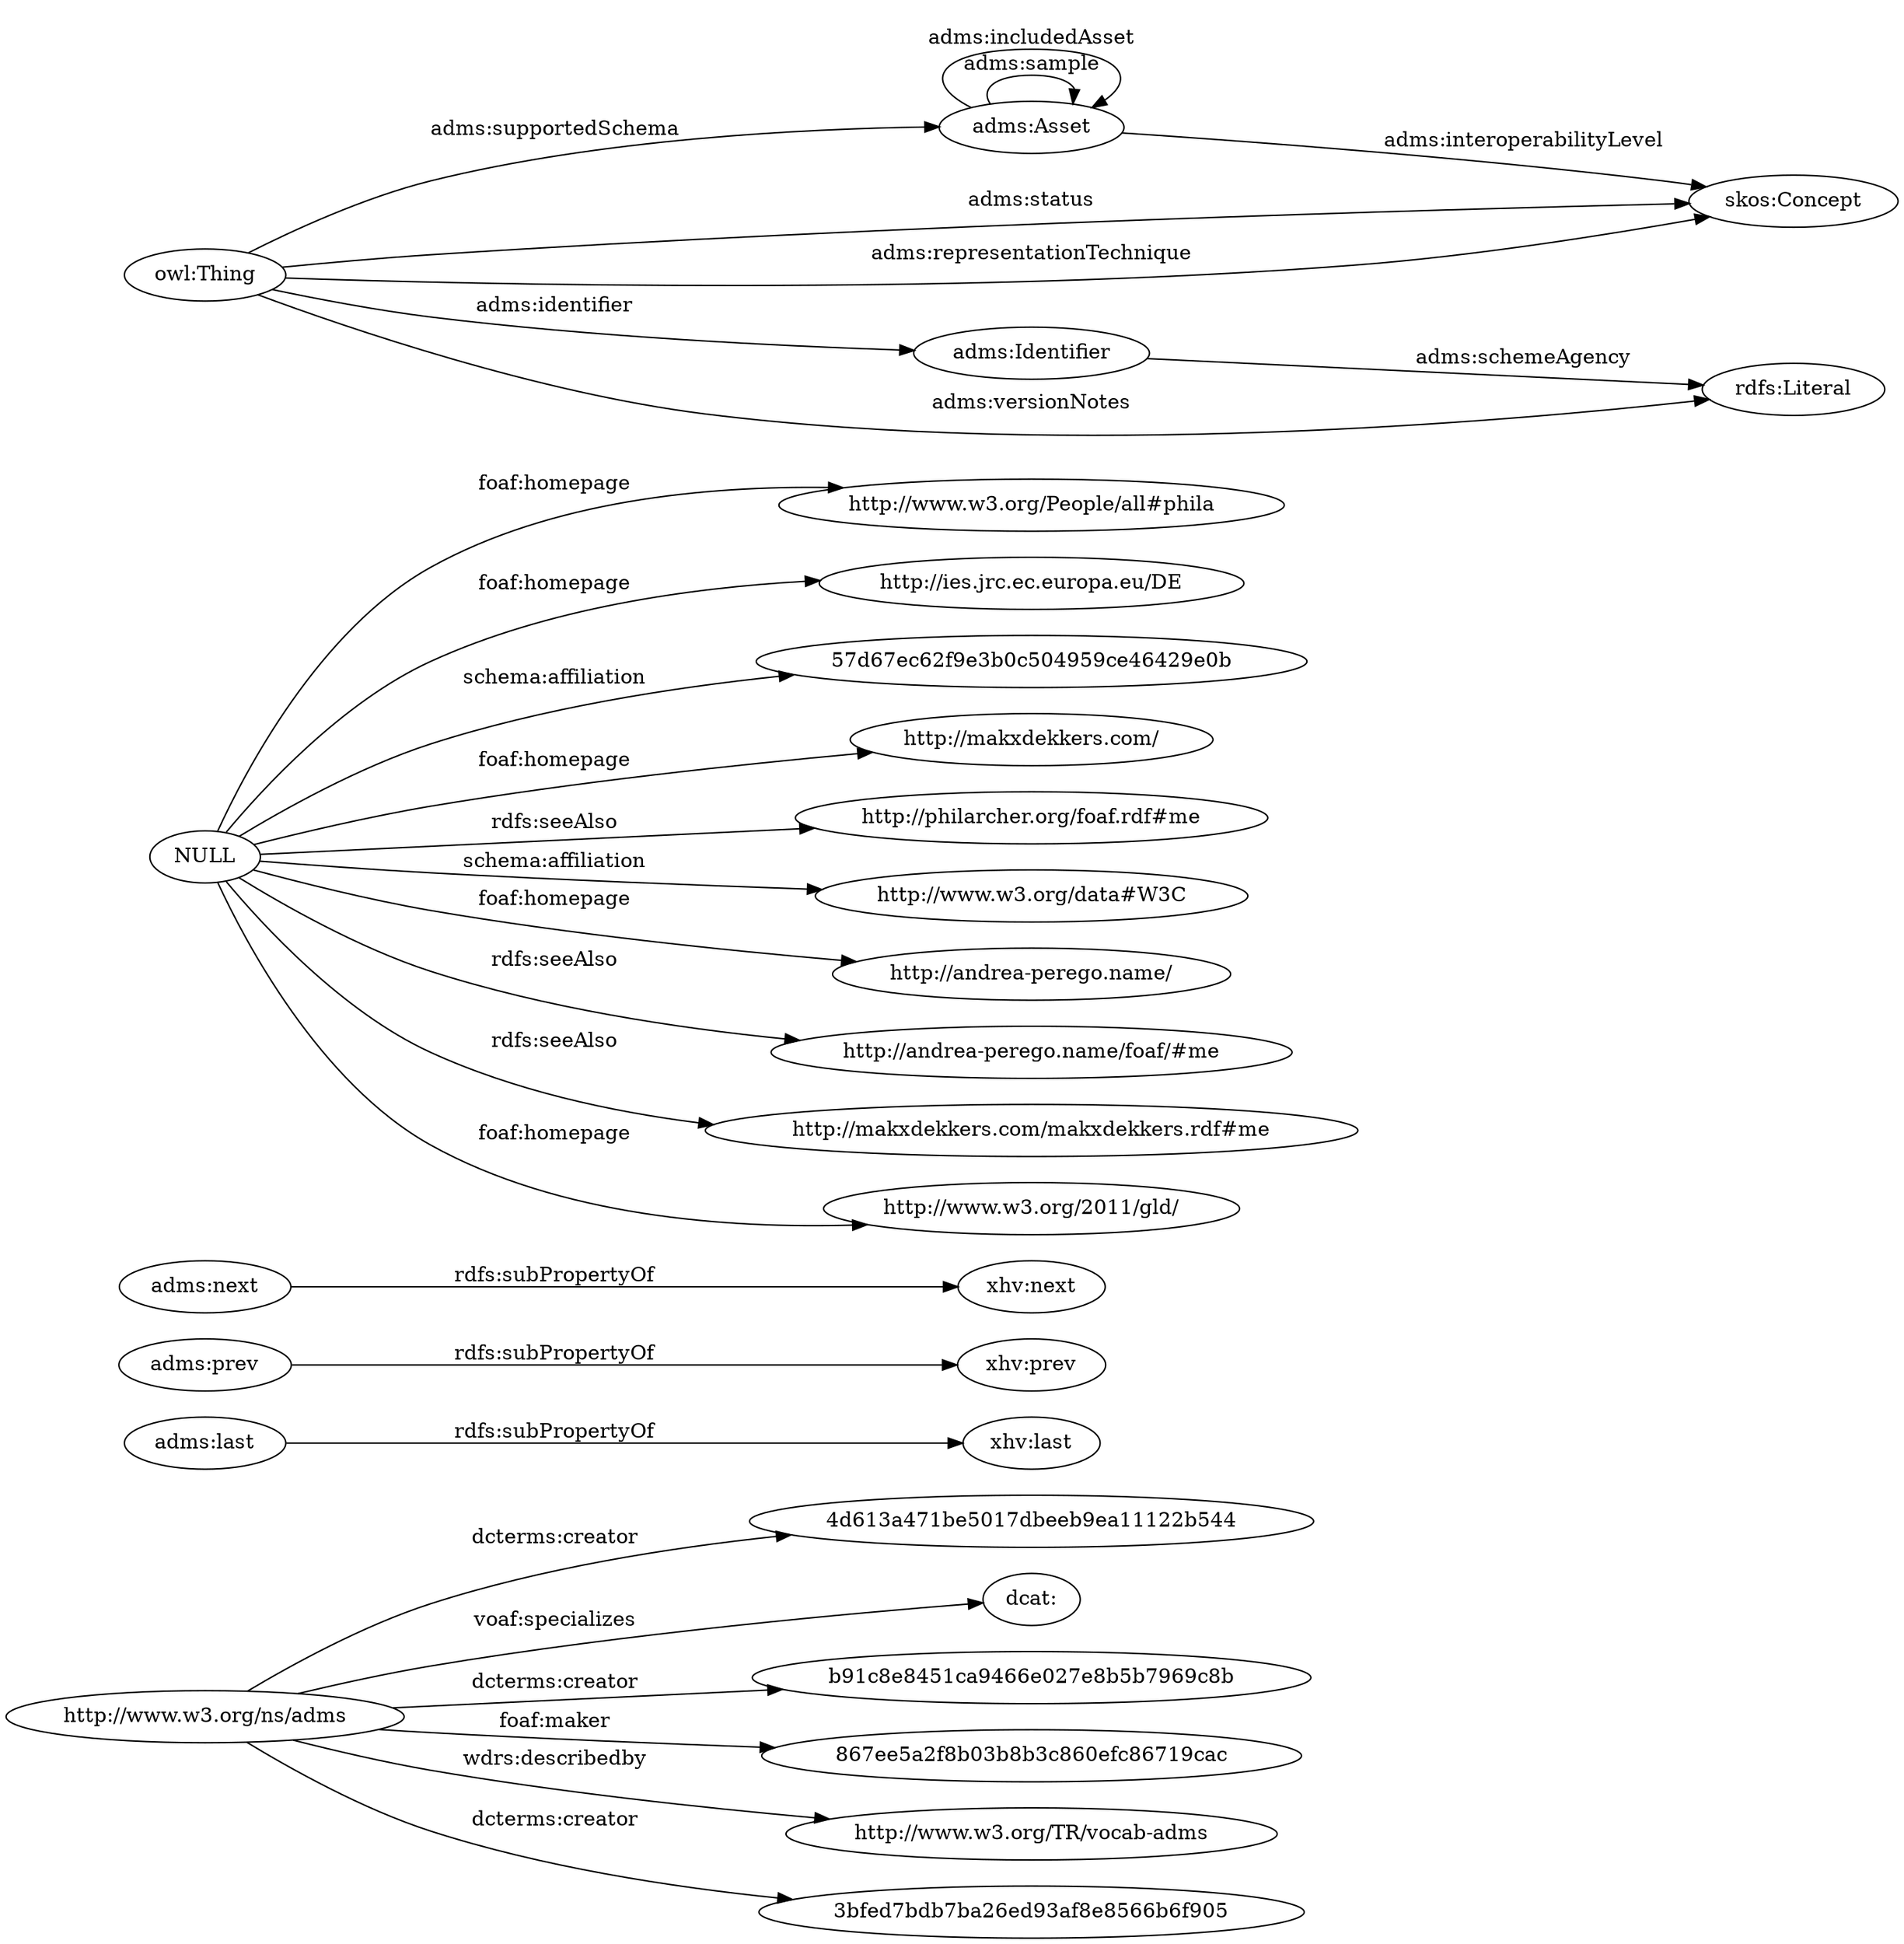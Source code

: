 digraph ar2dtool_diagram { 
rankdir=LR;
size="1501"
	"http://www.w3.org/ns/adms" -> "4d613a471be5017dbeeb9ea11122b544" [ label = "dcterms:creator" ];
	"http://www.w3.org/ns/adms" -> "dcat:" [ label = "voaf:specializes" ];
	"http://www.w3.org/ns/adms" -> "b91c8e8451ca9466e027e8b5b7969c8b" [ label = "dcterms:creator" ];
	"http://www.w3.org/ns/adms" -> "867ee5a2f8b03b8b3c860efc86719cac" [ label = "foaf:maker" ];
	"http://www.w3.org/ns/adms" -> "http://www.w3.org/TR/vocab-adms" [ label = "wdrs:describedby" ];
	"http://www.w3.org/ns/adms" -> "3bfed7bdb7ba26ed93af8e8566b6f905" [ label = "dcterms:creator" ];
	"adms:last" -> "xhv:last" [ label = "rdfs:subPropertyOf" ];
	"adms:prev" -> "xhv:prev" [ label = "rdfs:subPropertyOf" ];
	"adms:next" -> "xhv:next" [ label = "rdfs:subPropertyOf" ];
	"NULL" -> "http://www.w3.org/People/all#phila" [ label = "foaf:homepage" ];
	"NULL" -> "http://ies.jrc.ec.europa.eu/DE" [ label = "foaf:homepage" ];
	"NULL" -> "57d67ec62f9e3b0c504959ce46429e0b" [ label = "schema:affiliation" ];
	"NULL" -> "http://makxdekkers.com/" [ label = "foaf:homepage" ];
	"NULL" -> "http://philarcher.org/foaf.rdf#me" [ label = "rdfs:seeAlso" ];
	"NULL" -> "http://www.w3.org/data#W3C" [ label = "schema:affiliation" ];
	"NULL" -> "http://andrea-perego.name/" [ label = "foaf:homepage" ];
	"NULL" -> "http://andrea-perego.name/foaf/#me" [ label = "rdfs:seeAlso" ];
	"NULL" -> "http://makxdekkers.com/makxdekkers.rdf#me" [ label = "rdfs:seeAlso" ];
	"NULL" -> "http://www.w3.org/2011/gld/" [ label = "foaf:homepage" ];
	"owl:Thing" -> "adms:Asset" [ label = "adms:supportedSchema" ];
	"adms:Asset" -> "adms:Asset" [ label = "adms:sample" ];
	"owl:Thing" -> "skos:Concept" [ label = "adms:status" ];
	"owl:Thing" -> "skos:Concept" [ label = "adms:representationTechnique" ];
	"adms:Identifier" -> "rdfs:Literal" [ label = "adms:schemeAgency" ];
	"owl:Thing" -> "rdfs:Literal" [ label = "adms:versionNotes" ];
	"adms:Asset" -> "skos:Concept" [ label = "adms:interoperabilityLevel" ];
	"adms:Asset" -> "adms:Asset" [ label = "adms:includedAsset" ];
	"owl:Thing" -> "adms:Identifier" [ label = "adms:identifier" ];

}
